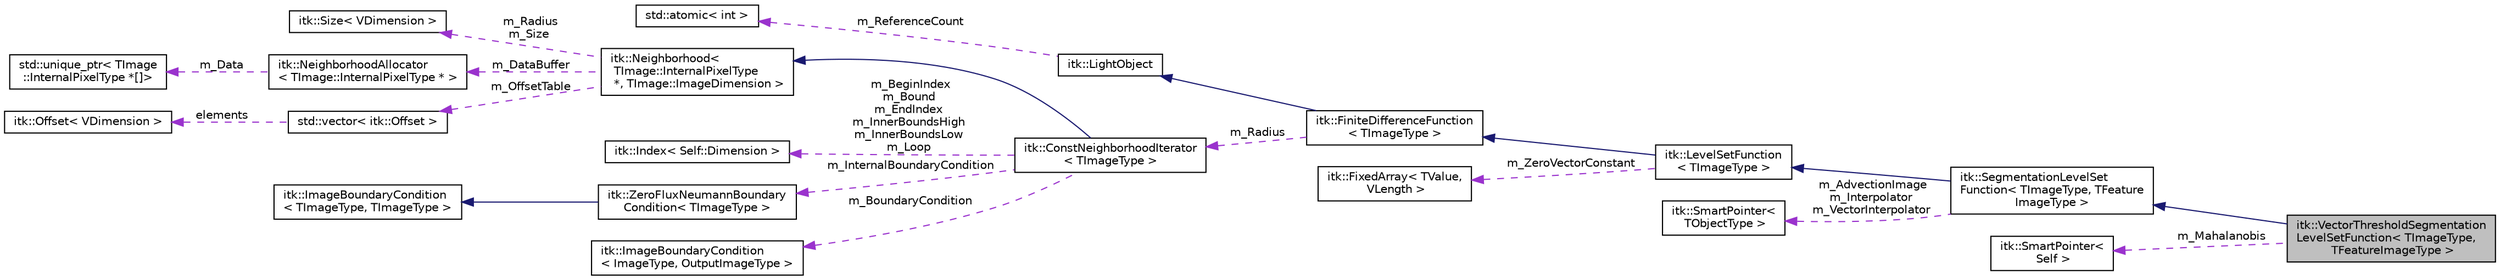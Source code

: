 digraph "itk::VectorThresholdSegmentationLevelSetFunction&lt; TImageType, TFeatureImageType &gt;"
{
 // LATEX_PDF_SIZE
  edge [fontname="Helvetica",fontsize="10",labelfontname="Helvetica",labelfontsize="10"];
  node [fontname="Helvetica",fontsize="10",shape=record];
  rankdir="LR";
  Node1 [label="itk::VectorThresholdSegmentation\lLevelSetFunction\< TImageType,\l TFeatureImageType \>",height=0.2,width=0.4,color="black", fillcolor="grey75", style="filled", fontcolor="black",tooltip="This function is used in VectorThresholdSegmentationLevelSetImageFilter to segment structures in imag..."];
  Node2 -> Node1 [dir="back",color="midnightblue",fontsize="10",style="solid",fontname="Helvetica"];
  Node2 [label="itk::SegmentationLevelSet\lFunction\< TImageType, TFeature\lImageType \>",height=0.2,width=0.4,color="black", fillcolor="white", style="filled",URL="$classitk_1_1SegmentationLevelSetFunction.html",tooltip=" "];
  Node3 -> Node2 [dir="back",color="midnightblue",fontsize="10",style="solid",fontname="Helvetica"];
  Node3 [label="itk::LevelSetFunction\l\< TImageType \>",height=0.2,width=0.4,color="black", fillcolor="white", style="filled",URL="$classitk_1_1LevelSetFunction.html",tooltip="The LevelSetFunction class is a generic function object which can be used to create a level set metho..."];
  Node4 -> Node3 [dir="back",color="midnightblue",fontsize="10",style="solid",fontname="Helvetica"];
  Node4 [label="itk::FiniteDifferenceFunction\l\< TImageType \>",height=0.2,width=0.4,color="black", fillcolor="white", style="filled",URL="$classitk_1_1FiniteDifferenceFunction.html",tooltip=" "];
  Node5 -> Node4 [dir="back",color="midnightblue",fontsize="10",style="solid",fontname="Helvetica"];
  Node5 [label="itk::LightObject",height=0.2,width=0.4,color="black", fillcolor="white", style="filled",URL="$classitk_1_1LightObject.html",tooltip="Light weight base class for most itk classes."];
  Node6 -> Node5 [dir="back",color="darkorchid3",fontsize="10",style="dashed",label=" m_ReferenceCount" ,fontname="Helvetica"];
  Node6 [label="std::atomic\< int \>",height=0.2,width=0.4,color="black", fillcolor="white", style="filled",tooltip=" "];
  Node7 -> Node4 [dir="back",color="darkorchid3",fontsize="10",style="dashed",label=" m_Radius" ,fontname="Helvetica"];
  Node7 [label="itk::ConstNeighborhoodIterator\l\< TImageType \>",height=0.2,width=0.4,color="black", fillcolor="white", style="filled",URL="$classitk_1_1ConstNeighborhoodIterator.html",tooltip=" "];
  Node8 -> Node7 [dir="back",color="midnightblue",fontsize="10",style="solid",fontname="Helvetica"];
  Node8 [label="itk::Neighborhood\<\l TImage::InternalPixelType\l *, TImage::ImageDimension \>",height=0.2,width=0.4,color="black", fillcolor="white", style="filled",URL="$classitk_1_1Neighborhood.html",tooltip=" "];
  Node9 -> Node8 [dir="back",color="darkorchid3",fontsize="10",style="dashed",label=" m_Radius\nm_Size" ,fontname="Helvetica"];
  Node9 [label="itk::Size\< VDimension \>",height=0.2,width=0.4,color="black", fillcolor="white", style="filled",URL="$structitk_1_1Size.html",tooltip=" "];
  Node10 -> Node8 [dir="back",color="darkorchid3",fontsize="10",style="dashed",label=" m_DataBuffer" ,fontname="Helvetica"];
  Node10 [label="itk::NeighborhoodAllocator\l\< TImage::InternalPixelType * \>",height=0.2,width=0.4,color="black", fillcolor="white", style="filled",URL="$classitk_1_1NeighborhoodAllocator.html",tooltip=" "];
  Node11 -> Node10 [dir="back",color="darkorchid3",fontsize="10",style="dashed",label=" m_Data" ,fontname="Helvetica"];
  Node11 [label="std::unique_ptr\< TImage\l::InternalPixelType *[]\>",height=0.2,width=0.4,color="black", fillcolor="white", style="filled",tooltip=" "];
  Node12 -> Node8 [dir="back",color="darkorchid3",fontsize="10",style="dashed",label=" m_OffsetTable" ,fontname="Helvetica"];
  Node12 [label="std::vector\< itk::Offset \>",height=0.2,width=0.4,color="black", fillcolor="white", style="filled",tooltip=" "];
  Node13 -> Node12 [dir="back",color="darkorchid3",fontsize="10",style="dashed",label=" elements" ,fontname="Helvetica"];
  Node13 [label="itk::Offset\< VDimension \>",height=0.2,width=0.4,color="black", fillcolor="white", style="filled",URL="$structitk_1_1Offset.html",tooltip="Represent a n-dimensional offset between two n-dimensional indexes of n-dimensional image."];
  Node14 -> Node7 [dir="back",color="darkorchid3",fontsize="10",style="dashed",label=" m_BeginIndex\nm_Bound\nm_EndIndex\nm_InnerBoundsHigh\nm_InnerBoundsLow\nm_Loop" ,fontname="Helvetica"];
  Node14 [label="itk::Index\< Self::Dimension \>",height=0.2,width=0.4,color="black", fillcolor="white", style="filled",URL="$structitk_1_1Index.html",tooltip=" "];
  Node15 -> Node7 [dir="back",color="darkorchid3",fontsize="10",style="dashed",label=" m_InternalBoundaryCondition" ,fontname="Helvetica"];
  Node15 [label="itk::ZeroFluxNeumannBoundary\lCondition\< TImageType \>",height=0.2,width=0.4,color="black", fillcolor="white", style="filled",URL="$classitk_1_1ZeroFluxNeumannBoundaryCondition.html",tooltip=" "];
  Node16 -> Node15 [dir="back",color="midnightblue",fontsize="10",style="solid",fontname="Helvetica"];
  Node16 [label="itk::ImageBoundaryCondition\l\< TImageType, TImageType \>",height=0.2,width=0.4,color="black", fillcolor="white", style="filled",URL="$classitk_1_1ImageBoundaryCondition.html",tooltip=" "];
  Node17 -> Node7 [dir="back",color="darkorchid3",fontsize="10",style="dashed",label=" m_BoundaryCondition" ,fontname="Helvetica"];
  Node17 [label="itk::ImageBoundaryCondition\l\< ImageType, OutputImageType \>",height=0.2,width=0.4,color="black", fillcolor="white", style="filled",URL="$classitk_1_1ImageBoundaryCondition.html",tooltip=" "];
  Node18 -> Node3 [dir="back",color="darkorchid3",fontsize="10",style="dashed",label=" m_ZeroVectorConstant" ,fontname="Helvetica"];
  Node18 [label="itk::FixedArray\< TValue,\l VLength \>",height=0.2,width=0.4,color="black", fillcolor="white", style="filled",URL="$classitk_1_1FixedArray.html",tooltip="Simulate a standard C array with copy semantics."];
  Node19 -> Node2 [dir="back",color="darkorchid3",fontsize="10",style="dashed",label=" m_AdvectionImage\nm_Interpolator\nm_VectorInterpolator" ,fontname="Helvetica"];
  Node19 [label="itk::SmartPointer\<\l TObjectType \>",height=0.2,width=0.4,color="black", fillcolor="white", style="filled",URL="$classitk_1_1SmartPointer.html",tooltip="Implements transparent reference counting."];
  Node20 -> Node1 [dir="back",color="darkorchid3",fontsize="10",style="dashed",label=" m_Mahalanobis" ,fontname="Helvetica"];
  Node20 [label="itk::SmartPointer\<\l Self \>",height=0.2,width=0.4,color="black", fillcolor="white", style="filled",URL="$classitk_1_1SmartPointer.html",tooltip=" "];
}
